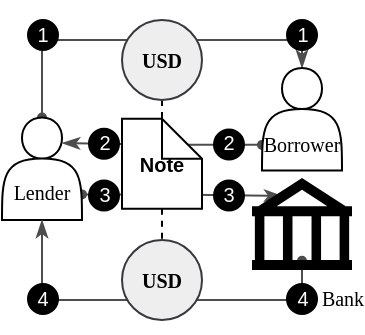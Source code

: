 <mxfile version="24.7.17">
  <diagram id="GUxEJdWFkQ5Y1Z3yI3_n" name="dex_agg_chain">
    <mxGraphModel dx="645" dy="511" grid="1" gridSize="10" guides="1" tooltips="1" connect="1" arrows="1" fold="1" page="1" pageScale="1" pageWidth="100" pageHeight="150" math="1" shadow="0">
      <root>
        <mxCell id="0" />
        <mxCell id="1" parent="0" />
        <mxCell id="bZvmhqit_LieYHjqC5bX-45" style="edgeStyle=orthogonalEdgeStyle;rounded=1;orthogonalLoop=1;jettySize=auto;html=1;exitX=0.5;exitY=0;exitDx=0;exitDy=0;entryX=0.5;entryY=0;entryDx=0;entryDy=0;endArrow=classicThin;endFill=1;arcSize=5;fillColor=#1ba1e2;strokeColor=#4D4D4D;startArrow=oval;startFill=1;startSize=4;" parent="1" source="nBqxjyZSAqmiugvEhESZ-1" target="R9qbKDmf4IgqbN05soCl-1" edge="1">
          <mxGeometry relative="1" as="geometry">
            <mxPoint x="60" y="30" as="targetPoint" />
            <Array as="points">
              <mxPoint x="-70" y="10" />
              <mxPoint x="60" y="10" />
            </Array>
          </mxGeometry>
        </mxCell>
        <mxCell id="bZvmhqit_LieYHjqC5bX-63" style="edgeStyle=orthogonalEdgeStyle;rounded=1;orthogonalLoop=1;jettySize=auto;html=1;exitX=1;exitY=0.75;exitDx=0;exitDy=0;entryX=0.301;entryY=0.195;entryDx=0;entryDy=0;entryPerimeter=0;strokeColor=#4D4D4D;endArrow=classicThin;endFill=1;arcSize=5;fillColor=#d80073;startArrow=oval;startFill=1;startSize=4;" parent="1" source="nBqxjyZSAqmiugvEhESZ-1" target="R9qbKDmf4IgqbN05soCl-6" edge="1">
          <mxGeometry relative="1" as="geometry">
            <mxPoint x="30" y="87.87" as="targetPoint" />
          </mxGeometry>
        </mxCell>
        <mxCell id="nBqxjyZSAqmiugvEhESZ-1" value="&lt;br&gt;&lt;br&gt;Lender" style="shape=actor;whiteSpace=wrap;html=1;fontSize=10;fontFamily=Times New Roman;verticalAlign=middle;" parent="1" vertex="1">
          <mxGeometry x="-90" y="48.75" width="40" height="51.25" as="geometry" />
        </mxCell>
        <mxCell id="bZvmhqit_LieYHjqC5bX-64" style="edgeStyle=orthogonalEdgeStyle;rounded=1;orthogonalLoop=1;jettySize=auto;html=1;exitX=0.5;exitY=1;exitDx=0;exitDy=0;exitPerimeter=0;entryX=0.5;entryY=1;entryDx=0;entryDy=0;strokeColor=#4D4D4D;endArrow=classicThin;endFill=1;arcSize=5;fillColor=#008a00;startArrow=oval;startFill=1;startSize=4;" parent="1" target="nBqxjyZSAqmiugvEhESZ-1" edge="1">
          <mxGeometry relative="1" as="geometry">
            <mxPoint x="60" y="120.37" as="sourcePoint" />
            <Array as="points">
              <mxPoint x="60" y="140" />
              <mxPoint x="-70" y="140" />
            </Array>
          </mxGeometry>
        </mxCell>
        <mxCell id="bZvmhqit_LieYHjqC5bX-62" style="edgeStyle=orthogonalEdgeStyle;rounded=1;orthogonalLoop=1;jettySize=auto;html=1;exitX=0;exitY=0.75;exitDx=0;exitDy=0;entryX=0.75;entryY=0.25;entryDx=0;entryDy=0;entryPerimeter=0;strokeColor=#4D4D4D;endArrow=classicThin;endFill=1;arcSize=5;fillColor=#008a00;startArrow=oval;startFill=1;startSize=4;" parent="1" source="R9qbKDmf4IgqbN05soCl-1" target="nBqxjyZSAqmiugvEhESZ-1" edge="1">
          <mxGeometry relative="1" as="geometry">
            <mxPoint x="30" y="61.5" as="sourcePoint" />
          </mxGeometry>
        </mxCell>
        <mxCell id="pSTLvtJ6N-k_h_3kzANq-1" value="&lt;b style=&quot;font-size: 10px;&quot;&gt;USD&lt;/b&gt;" style="ellipse;whiteSpace=wrap;html=1;aspect=fixed;labelBackgroundColor=none;labelBorderColor=none;fillColor=#eeeeee;strokeColor=#36393d;fontSize=10;fontFamily=Times New Roman;" parent="1" vertex="1">
          <mxGeometry x="-30" y="110" width="40" height="40" as="geometry" />
        </mxCell>
        <mxCell id="2SqFd5uKFIkBH42q-k37-2" style="edgeStyle=orthogonalEdgeStyle;rounded=0;orthogonalLoop=1;jettySize=auto;html=1;exitX=0.5;exitY=1;exitDx=0;exitDy=0;entryX=0.5;entryY=0;entryDx=0;entryDy=0;dashed=1;endArrow=none;endFill=0;" parent="1" source="EHTDADabwSFeFDYLKWJk-1" edge="1">
          <mxGeometry relative="1" as="geometry">
            <mxPoint x="-10" y="54.38" as="targetPoint" />
          </mxGeometry>
        </mxCell>
        <mxCell id="EHTDADabwSFeFDYLKWJk-1" value="&lt;b style=&quot;font-size: 10px;&quot;&gt;USD&lt;/b&gt;" style="ellipse;whiteSpace=wrap;html=1;aspect=fixed;labelBackgroundColor=none;labelBorderColor=none;fillColor=#eeeeee;strokeColor=#36393d;fontSize=10;fontFamily=Times New Roman;" parent="1" vertex="1">
          <mxGeometry x="-30" width="40" height="40" as="geometry" />
        </mxCell>
        <mxCell id="2SqFd5uKFIkBH42q-k37-8" style="edgeStyle=orthogonalEdgeStyle;rounded=0;orthogonalLoop=1;jettySize=auto;html=1;exitX=0.5;exitY=1;exitDx=0;exitDy=0;entryX=0.5;entryY=0;entryDx=0;entryDy=0;endArrow=none;endFill=0;dashed=1;" parent="1" target="pSTLvtJ6N-k_h_3kzANq-1" edge="1">
          <mxGeometry relative="1" as="geometry">
            <mxPoint x="-10" y="94.38" as="sourcePoint" />
          </mxGeometry>
        </mxCell>
        <mxCell id="R9qbKDmf4IgqbN05soCl-1" value="&lt;br&gt;&lt;br&gt;Borrower" style="shape=actor;whiteSpace=wrap;html=1;fontSize=10;fontFamily=Times New Roman;verticalAlign=middle;" parent="1" vertex="1">
          <mxGeometry x="40" y="24" width="40" height="51.25" as="geometry" />
        </mxCell>
        <mxCell id="R9qbKDmf4IgqbN05soCl-5" value="&lt;font style=&quot;font-size: 10px;&quot;&gt;&lt;b&gt;Note&lt;/b&gt;&lt;br&gt;&lt;/font&gt;" style="shape=note;size=20;whiteSpace=wrap;html=1;" parent="1" vertex="1">
          <mxGeometry x="-30" y="49.38" width="40" height="45" as="geometry" />
        </mxCell>
        <mxCell id="R9qbKDmf4IgqbN05soCl-6" value="&lt;font face=&quot;Times New Roman&quot; style=&quot;font-size: 10px;&quot;&gt;&amp;nbsp; &amp;nbsp; &amp;nbsp; &amp;nbsp; &amp;nbsp; &amp;nbsp;&lt;span style=&quot;white-space: pre;&quot;&gt;&#x9;&lt;/span&gt;Bank&lt;/font&gt;" style="shape=mxgraph.signs.travel.bank;html=1;pointerEvents=1;fillColor=#000000;strokeColor=none;verticalLabelPosition=bottom;verticalAlign=top;align=center;" parent="1" vertex="1">
          <mxGeometry x="35" y="79" width="50" height="46" as="geometry" />
        </mxCell>
        <mxCell id="ZpKVhWYjo7WCaQPVR5Cj-1" value="&lt;p style=&quot;line-height: 270%;&quot;&gt;&lt;font style=&quot;font-size: 10px;&quot;&gt;1&lt;/font&gt;&lt;/p&gt;" style="ellipse;whiteSpace=wrap;html=1;aspect=fixed;fontSize=7;labelBackgroundColor=none;fontColor=#FFFFFF;fillColor=#000000;align=center;" parent="1" vertex="1">
          <mxGeometry x="-77" width="15" height="15" as="geometry" />
        </mxCell>
        <mxCell id="ZpKVhWYjo7WCaQPVR5Cj-2" value="&lt;p style=&quot;line-height: 270%;&quot;&gt;&lt;font style=&quot;font-size: 10px;&quot;&gt;1&lt;/font&gt;&lt;/p&gt;" style="ellipse;whiteSpace=wrap;html=1;aspect=fixed;fontSize=7;labelBackgroundColor=none;fontColor=#FFFFFF;fillColor=#000000;align=center;" parent="1" vertex="1">
          <mxGeometry x="52.5" width="15" height="15" as="geometry" />
        </mxCell>
        <mxCell id="ZpKVhWYjo7WCaQPVR5Cj-3" value="&lt;p style=&quot;line-height: 270%;&quot;&gt;&lt;font style=&quot;font-size: 10px;&quot;&gt;2&lt;/font&gt;&lt;/p&gt;" style="ellipse;whiteSpace=wrap;html=1;aspect=fixed;fontSize=7;labelBackgroundColor=none;fontColor=#FFFFFF;fillColor=#000000;align=center;" parent="1" vertex="1">
          <mxGeometry x="-46.5" y="54.38" width="15" height="15" as="geometry" />
        </mxCell>
        <mxCell id="ZpKVhWYjo7WCaQPVR5Cj-4" value="&lt;p style=&quot;line-height: 270%;&quot;&gt;&lt;font style=&quot;font-size: 10px;&quot;&gt;2&lt;/font&gt;&lt;/p&gt;" style="ellipse;whiteSpace=wrap;html=1;aspect=fixed;fontSize=7;labelBackgroundColor=none;fontColor=#FFFFFF;fillColor=#000000;align=center;" parent="1" vertex="1">
          <mxGeometry x="16" y="54.75" width="15" height="15" as="geometry" />
        </mxCell>
        <mxCell id="ZpKVhWYjo7WCaQPVR5Cj-5" value="&lt;p style=&quot;line-height: 270%;&quot;&gt;&lt;font style=&quot;font-size: 10px;&quot;&gt;3&lt;/font&gt;&lt;/p&gt;" style="ellipse;whiteSpace=wrap;html=1;aspect=fixed;fontSize=7;labelBackgroundColor=none;fontColor=#FFFFFF;fillColor=#000000;align=center;" parent="1" vertex="1">
          <mxGeometry x="-46.5" y="80.25" width="15" height="15" as="geometry" />
        </mxCell>
        <mxCell id="ZpKVhWYjo7WCaQPVR5Cj-8" value="&lt;p style=&quot;line-height: 270%;&quot;&gt;&lt;font style=&quot;font-size: 10px;&quot;&gt;3&lt;/font&gt;&lt;/p&gt;" style="ellipse;whiteSpace=wrap;html=1;aspect=fixed;fontSize=7;labelBackgroundColor=none;fontColor=#FFFFFF;fillColor=#000000;align=center;" parent="1" vertex="1">
          <mxGeometry x="16" y="80.25" width="15" height="15" as="geometry" />
        </mxCell>
        <mxCell id="ZpKVhWYjo7WCaQPVR5Cj-9" value="&lt;p style=&quot;line-height: 270%;&quot;&gt;&lt;font style=&quot;font-size: 10px;&quot;&gt;4&lt;/font&gt;&lt;/p&gt;" style="ellipse;whiteSpace=wrap;html=1;aspect=fixed;fontSize=7;labelBackgroundColor=none;fontColor=#FFFFFF;fillColor=#000000;align=center;" parent="1" vertex="1">
          <mxGeometry x="-77" y="132" width="15" height="15" as="geometry" />
        </mxCell>
        <mxCell id="ZpKVhWYjo7WCaQPVR5Cj-10" value="&lt;p style=&quot;line-height: 270%;&quot;&gt;&lt;font style=&quot;font-size: 10px;&quot;&gt;4&lt;/font&gt;&lt;/p&gt;" style="ellipse;whiteSpace=wrap;html=1;aspect=fixed;fontSize=7;labelBackgroundColor=none;fontColor=#FFFFFF;fillColor=#000000;align=center;" parent="1" vertex="1">
          <mxGeometry x="52.5" y="132" width="15" height="15" as="geometry" />
        </mxCell>
      </root>
    </mxGraphModel>
  </diagram>
</mxfile>
